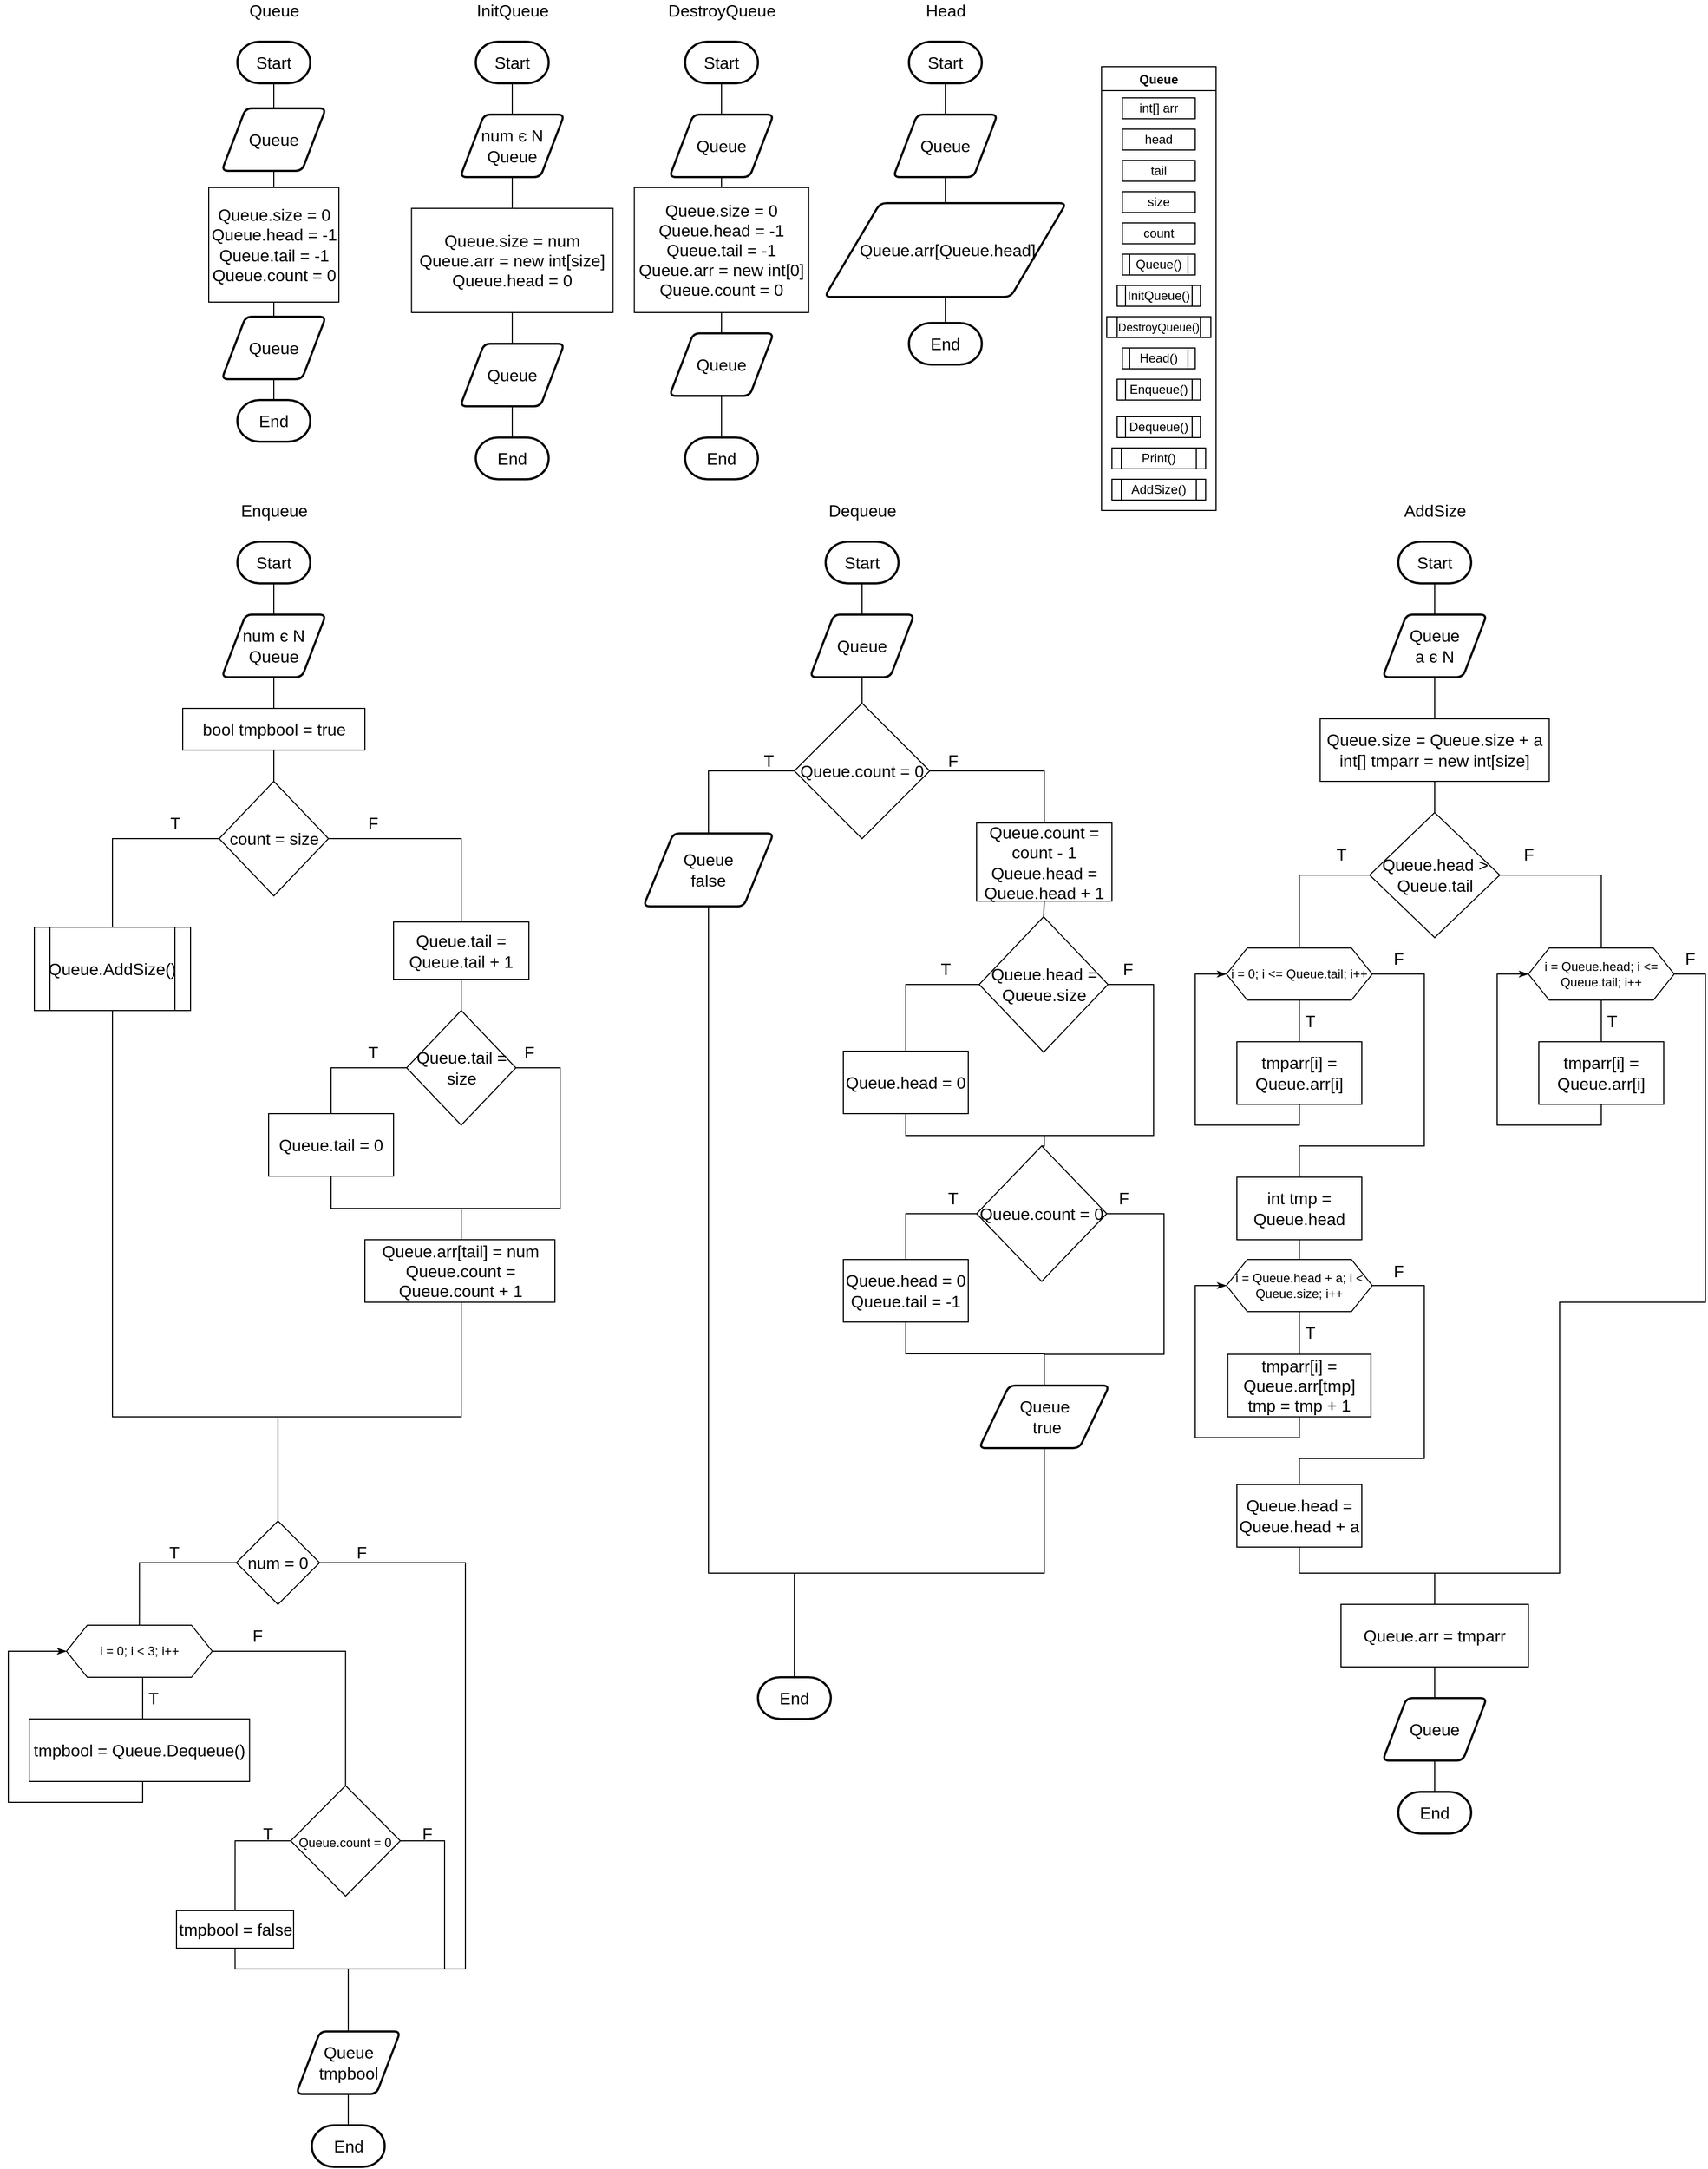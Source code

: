 <mxfile version="18.1.3"><diagram id="sNMHlC6mRpbJQvdrvQ5s" name="Page-1"><mxGraphModel dx="2035" dy="723" grid="1" gridSize="10" guides="1" tooltips="1" connect="1" arrows="1" fold="1" page="1" pageScale="1" pageWidth="827" pageHeight="1169" math="0" shadow="0"><root><mxCell id="0"/><mxCell id="1" parent="0"/><mxCell id="wip1k9dq2PLEtD24qnGf-31" style="edgeStyle=orthogonalEdgeStyle;rounded=0;orthogonalLoop=1;jettySize=auto;html=1;exitX=0.5;exitY=1;exitDx=0;exitDy=0;exitPerimeter=0;entryX=0.5;entryY=0;entryDx=0;entryDy=0;fontSize=16;endArrow=none;endFill=0;startArrow=none;" parent="1" source="wip1k9dq2PLEtD24qnGf-69" target="wip1k9dq2PLEtD24qnGf-30" edge="1"><mxGeometry relative="1" as="geometry"/></mxCell><mxCell id="wip1k9dq2PLEtD24qnGf-1" value="&lt;font style=&quot;font-size: 16px&quot;&gt;Start&lt;/font&gt;" style="strokeWidth=2;html=1;shape=mxgraph.flowchart.terminator;whiteSpace=wrap;" parent="1" vertex="1"><mxGeometry x="150" y="80" width="70" height="40" as="geometry"/></mxCell><mxCell id="wip1k9dq2PLEtD24qnGf-4" value="Queue" style="swimlane;" parent="1" vertex="1"><mxGeometry x="980" y="104" width="110" height="426" as="geometry"><mxRectangle x="980" y="104" width="70" height="23" as="alternateBounds"/></mxGeometry></mxCell><mxCell id="wip1k9dq2PLEtD24qnGf-5" value="int[] arr" style="rounded=0;whiteSpace=wrap;html=1;" parent="wip1k9dq2PLEtD24qnGf-4" vertex="1"><mxGeometry x="20" y="30" width="70" height="20" as="geometry"/></mxCell><mxCell id="wip1k9dq2PLEtD24qnGf-6" value="head" style="rounded=0;whiteSpace=wrap;html=1;" parent="wip1k9dq2PLEtD24qnGf-4" vertex="1"><mxGeometry x="20" y="60" width="70" height="20" as="geometry"/></mxCell><mxCell id="wip1k9dq2PLEtD24qnGf-7" value="size" style="rounded=0;whiteSpace=wrap;html=1;" parent="wip1k9dq2PLEtD24qnGf-4" vertex="1"><mxGeometry x="20" y="120" width="70" height="20" as="geometry"/></mxCell><mxCell id="wip1k9dq2PLEtD24qnGf-8" value="Queue()" style="shape=process;whiteSpace=wrap;html=1;backgroundOutline=1;" parent="wip1k9dq2PLEtD24qnGf-4" vertex="1"><mxGeometry x="20" y="180" width="70" height="20" as="geometry"/></mxCell><mxCell id="wip1k9dq2PLEtD24qnGf-9" value="InitQueue()" style="shape=process;whiteSpace=wrap;html=1;backgroundOutline=1;" parent="wip1k9dq2PLEtD24qnGf-4" vertex="1"><mxGeometry x="15" y="210" width="80" height="20" as="geometry"/></mxCell><mxCell id="wip1k9dq2PLEtD24qnGf-10" value="&lt;font style=&quot;font-size: 11px&quot;&gt;DestroyQueue()&lt;/font&gt;" style="shape=process;whiteSpace=wrap;html=1;backgroundOutline=1;" parent="wip1k9dq2PLEtD24qnGf-4" vertex="1"><mxGeometry x="5" y="240" width="100" height="20" as="geometry"/></mxCell><mxCell id="wip1k9dq2PLEtD24qnGf-11" value="Head()" style="shape=process;whiteSpace=wrap;html=1;backgroundOutline=1;" parent="wip1k9dq2PLEtD24qnGf-4" vertex="1"><mxGeometry x="20" y="270" width="70" height="20" as="geometry"/></mxCell><mxCell id="wip1k9dq2PLEtD24qnGf-13" value="tail" style="rounded=0;whiteSpace=wrap;html=1;" parent="wip1k9dq2PLEtD24qnGf-4" vertex="1"><mxGeometry x="20" y="90" width="70" height="20" as="geometry"/></mxCell><mxCell id="wip1k9dq2PLEtD24qnGf-14" value="count" style="rounded=0;whiteSpace=wrap;html=1;" parent="wip1k9dq2PLEtD24qnGf-4" vertex="1"><mxGeometry x="20" y="150" width="70" height="20" as="geometry"/></mxCell><mxCell id="wip1k9dq2PLEtD24qnGf-15" value="Enqueue()" style="shape=process;whiteSpace=wrap;html=1;backgroundOutline=1;" parent="wip1k9dq2PLEtD24qnGf-4" vertex="1"><mxGeometry x="15" y="300" width="80" height="20" as="geometry"/></mxCell><mxCell id="wip1k9dq2PLEtD24qnGf-19" value="Print()" style="shape=process;whiteSpace=wrap;html=1;backgroundOutline=1;" parent="wip1k9dq2PLEtD24qnGf-4" vertex="1"><mxGeometry x="10" y="366" width="90" height="20" as="geometry"/></mxCell><mxCell id="wip1k9dq2PLEtD24qnGf-20" value="AddSize()" style="shape=process;whiteSpace=wrap;html=1;backgroundOutline=1;" parent="wip1k9dq2PLEtD24qnGf-4" vertex="1"><mxGeometry x="10" y="396" width="90" height="20" as="geometry"/></mxCell><mxCell id="wip1k9dq2PLEtD24qnGf-16" value="Dequeue()" style="shape=process;whiteSpace=wrap;html=1;backgroundOutline=1;" parent="wip1k9dq2PLEtD24qnGf-4" vertex="1"><mxGeometry x="15" y="336" width="80" height="20" as="geometry"/></mxCell><mxCell id="wip1k9dq2PLEtD24qnGf-28" style="edgeStyle=orthogonalEdgeStyle;rounded=0;orthogonalLoop=1;jettySize=auto;html=1;exitX=0.5;exitY=1;exitDx=0;exitDy=0;exitPerimeter=0;entryX=0.5;entryY=0;entryDx=0;entryDy=0;fontSize=16;endArrow=none;endFill=0;" parent="1" source="wip1k9dq2PLEtD24qnGf-21" target="wip1k9dq2PLEtD24qnGf-23" edge="1"><mxGeometry relative="1" as="geometry"/></mxCell><mxCell id="wip1k9dq2PLEtD24qnGf-21" value="&lt;font style=&quot;font-size: 16px&quot;&gt;Start&lt;/font&gt;" style="strokeWidth=2;html=1;shape=mxgraph.flowchart.terminator;whiteSpace=wrap;" parent="1" vertex="1"><mxGeometry x="379" y="80" width="70" height="40" as="geometry"/></mxCell><mxCell id="wip1k9dq2PLEtD24qnGf-22" value="Queue" style="text;html=1;align=center;verticalAlign=middle;resizable=0;points=[];autosize=1;strokeColor=none;fillColor=none;fontSize=16;" parent="1" vertex="1"><mxGeometry x="155" y="40" width="60" height="20" as="geometry"/></mxCell><mxCell id="wip1k9dq2PLEtD24qnGf-29" style="edgeStyle=orthogonalEdgeStyle;rounded=0;orthogonalLoop=1;jettySize=auto;html=1;exitX=0.5;exitY=1;exitDx=0;exitDy=0;entryX=0.5;entryY=0;entryDx=0;entryDy=0;fontSize=16;endArrow=none;endFill=0;" parent="1" source="wip1k9dq2PLEtD24qnGf-23" target="wip1k9dq2PLEtD24qnGf-25" edge="1"><mxGeometry relative="1" as="geometry"/></mxCell><mxCell id="wip1k9dq2PLEtD24qnGf-23" value="num є N&lt;br&gt;Queue" style="shape=parallelogram;html=1;strokeWidth=2;perimeter=parallelogramPerimeter;whiteSpace=wrap;rounded=1;arcSize=12;size=0.23;fontSize=16;" parent="1" vertex="1"><mxGeometry x="364" y="150" width="100" height="60" as="geometry"/></mxCell><mxCell id="wip1k9dq2PLEtD24qnGf-37" style="edgeStyle=orthogonalEdgeStyle;rounded=0;orthogonalLoop=1;jettySize=auto;html=1;exitX=0.5;exitY=1;exitDx=0;exitDy=0;entryX=0.5;entryY=0;entryDx=0;entryDy=0;fontSize=16;endArrow=none;endFill=0;" parent="1" source="wip1k9dq2PLEtD24qnGf-25" target="wip1k9dq2PLEtD24qnGf-36" edge="1"><mxGeometry relative="1" as="geometry"/></mxCell><mxCell id="wip1k9dq2PLEtD24qnGf-25" value="Queue.size = num&lt;br&gt;Queue.arr = new int[size]&lt;br&gt;Queue.head = 0" style="rounded=0;whiteSpace=wrap;html=1;fontSize=16;" parent="1" vertex="1"><mxGeometry x="317.25" y="240" width="193.5" height="100" as="geometry"/></mxCell><mxCell id="wip1k9dq2PLEtD24qnGf-33" style="edgeStyle=orthogonalEdgeStyle;rounded=0;orthogonalLoop=1;jettySize=auto;html=1;exitX=0.5;exitY=1;exitDx=0;exitDy=0;entryX=0.5;entryY=0;entryDx=0;entryDy=0;fontSize=16;endArrow=none;endFill=0;" parent="1" source="wip1k9dq2PLEtD24qnGf-30" target="wip1k9dq2PLEtD24qnGf-32" edge="1"><mxGeometry relative="1" as="geometry"/></mxCell><mxCell id="wip1k9dq2PLEtD24qnGf-30" value="Queue.size = 0&lt;br&gt;Queue.head = -1&lt;br&gt;Queue.tail = -1&lt;br&gt;Queue.count = 0" style="rounded=0;whiteSpace=wrap;html=1;fontSize=16;" parent="1" vertex="1"><mxGeometry x="122.5" y="220" width="125" height="110" as="geometry"/></mxCell><mxCell id="wip1k9dq2PLEtD24qnGf-35" style="edgeStyle=orthogonalEdgeStyle;rounded=0;orthogonalLoop=1;jettySize=auto;html=1;exitX=0.5;exitY=1;exitDx=0;exitDy=0;entryX=0.5;entryY=0;entryDx=0;entryDy=0;entryPerimeter=0;fontSize=16;endArrow=none;endFill=0;" parent="1" source="wip1k9dq2PLEtD24qnGf-32" target="wip1k9dq2PLEtD24qnGf-34" edge="1"><mxGeometry relative="1" as="geometry"/></mxCell><mxCell id="wip1k9dq2PLEtD24qnGf-32" value="Queue" style="shape=parallelogram;html=1;strokeWidth=2;perimeter=parallelogramPerimeter;whiteSpace=wrap;rounded=1;arcSize=12;size=0.23;fontSize=16;" parent="1" vertex="1"><mxGeometry x="135" y="344" width="100" height="60" as="geometry"/></mxCell><mxCell id="wip1k9dq2PLEtD24qnGf-34" value="&lt;span style=&quot;font-size: 16px&quot;&gt;End&lt;/span&gt;" style="strokeWidth=2;html=1;shape=mxgraph.flowchart.terminator;whiteSpace=wrap;" parent="1" vertex="1"><mxGeometry x="150" y="424" width="70" height="40" as="geometry"/></mxCell><mxCell id="wip1k9dq2PLEtD24qnGf-39" style="edgeStyle=orthogonalEdgeStyle;rounded=0;orthogonalLoop=1;jettySize=auto;html=1;exitX=0.5;exitY=1;exitDx=0;exitDy=0;entryX=0.5;entryY=0;entryDx=0;entryDy=0;entryPerimeter=0;fontSize=16;endArrow=none;endFill=0;" parent="1" source="wip1k9dq2PLEtD24qnGf-36" target="wip1k9dq2PLEtD24qnGf-38" edge="1"><mxGeometry relative="1" as="geometry"/></mxCell><mxCell id="wip1k9dq2PLEtD24qnGf-36" value="Queue" style="shape=parallelogram;html=1;strokeWidth=2;perimeter=parallelogramPerimeter;whiteSpace=wrap;rounded=1;arcSize=12;size=0.23;fontSize=16;" parent="1" vertex="1"><mxGeometry x="364" y="370" width="100" height="60" as="geometry"/></mxCell><mxCell id="wip1k9dq2PLEtD24qnGf-38" value="&lt;span style=&quot;font-size: 16px&quot;&gt;End&lt;/span&gt;" style="strokeWidth=2;html=1;shape=mxgraph.flowchart.terminator;whiteSpace=wrap;" parent="1" vertex="1"><mxGeometry x="379" y="460" width="70" height="40" as="geometry"/></mxCell><mxCell id="wip1k9dq2PLEtD24qnGf-40" value="InitQueue" style="text;html=1;align=center;verticalAlign=middle;resizable=0;points=[];autosize=1;strokeColor=none;fillColor=none;fontSize=16;" parent="1" vertex="1"><mxGeometry x="369" y="40" width="90" height="20" as="geometry"/></mxCell><mxCell id="wip1k9dq2PLEtD24qnGf-41" value="DestroyQueue" style="text;html=1;align=center;verticalAlign=middle;resizable=0;points=[];autosize=1;strokeColor=none;fillColor=none;fontSize=16;" parent="1" vertex="1"><mxGeometry x="555" y="40" width="120" height="20" as="geometry"/></mxCell><mxCell id="wip1k9dq2PLEtD24qnGf-46" style="edgeStyle=orthogonalEdgeStyle;rounded=0;orthogonalLoop=1;jettySize=auto;html=1;exitX=0.5;exitY=1;exitDx=0;exitDy=0;exitPerimeter=0;entryX=0.5;entryY=0;entryDx=0;entryDy=0;fontSize=16;endArrow=none;endFill=0;startArrow=none;" parent="1" source="wip1k9dq2PLEtD24qnGf-53" target="wip1k9dq2PLEtD24qnGf-43" edge="1"><mxGeometry relative="1" as="geometry"/></mxCell><mxCell id="wip1k9dq2PLEtD24qnGf-42" value="&lt;font style=&quot;font-size: 16px&quot;&gt;Start&lt;/font&gt;" style="strokeWidth=2;html=1;shape=mxgraph.flowchart.terminator;whiteSpace=wrap;" parent="1" vertex="1"><mxGeometry x="580" y="80" width="70" height="40" as="geometry"/></mxCell><mxCell id="wip1k9dq2PLEtD24qnGf-48" style="edgeStyle=orthogonalEdgeStyle;rounded=0;orthogonalLoop=1;jettySize=auto;html=1;exitX=0.5;exitY=1;exitDx=0;exitDy=0;entryX=0.5;entryY=0;entryDx=0;entryDy=0;fontSize=16;endArrow=none;endFill=0;" parent="1" source="wip1k9dq2PLEtD24qnGf-43" target="wip1k9dq2PLEtD24qnGf-47" edge="1"><mxGeometry relative="1" as="geometry"/></mxCell><mxCell id="wip1k9dq2PLEtD24qnGf-43" value="Queue.size = 0&lt;br&gt;Queue.head = -1&lt;br&gt;Queue.tail = -1&lt;br&gt;Queue.arr = new int[0]&lt;br&gt;Queue.count = 0" style="rounded=0;whiteSpace=wrap;html=1;fontSize=16;" parent="1" vertex="1"><mxGeometry x="531.25" y="220" width="167.5" height="120" as="geometry"/></mxCell><mxCell id="wip1k9dq2PLEtD24qnGf-50" style="edgeStyle=orthogonalEdgeStyle;rounded=0;orthogonalLoop=1;jettySize=auto;html=1;exitX=0.5;exitY=1;exitDx=0;exitDy=0;entryX=0.5;entryY=0;entryDx=0;entryDy=0;entryPerimeter=0;fontSize=16;endArrow=none;endFill=0;" parent="1" source="wip1k9dq2PLEtD24qnGf-47" target="wip1k9dq2PLEtD24qnGf-49" edge="1"><mxGeometry relative="1" as="geometry"/></mxCell><mxCell id="wip1k9dq2PLEtD24qnGf-47" value="Queue" style="shape=parallelogram;html=1;strokeWidth=2;perimeter=parallelogramPerimeter;whiteSpace=wrap;rounded=1;arcSize=12;size=0.23;fontSize=16;" parent="1" vertex="1"><mxGeometry x="565" y="360" width="100" height="60" as="geometry"/></mxCell><mxCell id="wip1k9dq2PLEtD24qnGf-49" value="&lt;span style=&quot;font-size: 16px&quot;&gt;End&lt;/span&gt;" style="strokeWidth=2;html=1;shape=mxgraph.flowchart.terminator;whiteSpace=wrap;" parent="1" vertex="1"><mxGeometry x="580" y="460" width="70" height="40" as="geometry"/></mxCell><mxCell id="wip1k9dq2PLEtD24qnGf-51" value="Head" style="text;html=1;align=center;verticalAlign=middle;resizable=0;points=[];autosize=1;strokeColor=none;fillColor=none;fontSize=16;" parent="1" vertex="1"><mxGeometry x="805" y="40" width="50" height="20" as="geometry"/></mxCell><mxCell id="wip1k9dq2PLEtD24qnGf-56" style="edgeStyle=orthogonalEdgeStyle;rounded=0;orthogonalLoop=1;jettySize=auto;html=1;exitX=0.5;exitY=1;exitDx=0;exitDy=0;exitPerimeter=0;entryX=0.5;entryY=0;entryDx=0;entryDy=0;fontSize=16;endArrow=none;endFill=0;" parent="1" source="wip1k9dq2PLEtD24qnGf-52" target="wip1k9dq2PLEtD24qnGf-55" edge="1"><mxGeometry relative="1" as="geometry"/></mxCell><mxCell id="wip1k9dq2PLEtD24qnGf-52" value="&lt;font style=&quot;font-size: 16px&quot;&gt;Start&lt;/font&gt;" style="strokeWidth=2;html=1;shape=mxgraph.flowchart.terminator;whiteSpace=wrap;" parent="1" vertex="1"><mxGeometry x="795" y="80" width="70" height="40" as="geometry"/></mxCell><mxCell id="wip1k9dq2PLEtD24qnGf-53" value="Queue" style="shape=parallelogram;html=1;strokeWidth=2;perimeter=parallelogramPerimeter;whiteSpace=wrap;rounded=1;arcSize=12;size=0.23;fontSize=16;" parent="1" vertex="1"><mxGeometry x="565" y="150" width="100" height="60" as="geometry"/></mxCell><mxCell id="wip1k9dq2PLEtD24qnGf-54" value="" style="edgeStyle=orthogonalEdgeStyle;rounded=0;orthogonalLoop=1;jettySize=auto;html=1;exitX=0.5;exitY=1;exitDx=0;exitDy=0;exitPerimeter=0;entryX=0.5;entryY=0;entryDx=0;entryDy=0;fontSize=16;endArrow=none;endFill=0;" parent="1" source="wip1k9dq2PLEtD24qnGf-42" target="wip1k9dq2PLEtD24qnGf-53" edge="1"><mxGeometry relative="1" as="geometry"><mxPoint x="615" y="120" as="sourcePoint"/><mxPoint x="615" y="240" as="targetPoint"/></mxGeometry></mxCell><mxCell id="wip1k9dq2PLEtD24qnGf-58" style="edgeStyle=orthogonalEdgeStyle;rounded=0;orthogonalLoop=1;jettySize=auto;html=1;exitX=0.5;exitY=1;exitDx=0;exitDy=0;entryX=0.5;entryY=0;entryDx=0;entryDy=0;fontSize=16;endArrow=none;endFill=0;" parent="1" source="wip1k9dq2PLEtD24qnGf-55" target="wip1k9dq2PLEtD24qnGf-57" edge="1"><mxGeometry relative="1" as="geometry"/></mxCell><mxCell id="wip1k9dq2PLEtD24qnGf-55" value="Queue" style="shape=parallelogram;html=1;strokeWidth=2;perimeter=parallelogramPerimeter;whiteSpace=wrap;rounded=1;arcSize=12;size=0.23;fontSize=16;" parent="1" vertex="1"><mxGeometry x="780" y="150" width="100" height="60" as="geometry"/></mxCell><mxCell id="wip1k9dq2PLEtD24qnGf-60" style="edgeStyle=orthogonalEdgeStyle;rounded=0;orthogonalLoop=1;jettySize=auto;html=1;exitX=0.5;exitY=1;exitDx=0;exitDy=0;entryX=0.5;entryY=0;entryDx=0;entryDy=0;entryPerimeter=0;fontSize=16;endArrow=none;endFill=0;" parent="1" source="wip1k9dq2PLEtD24qnGf-57" target="wip1k9dq2PLEtD24qnGf-59" edge="1"><mxGeometry relative="1" as="geometry"/></mxCell><mxCell id="wip1k9dq2PLEtD24qnGf-57" value="&amp;nbsp;Queue.arr[Queue.head]" style="shape=parallelogram;html=1;strokeWidth=2;perimeter=parallelogramPerimeter;whiteSpace=wrap;rounded=1;arcSize=12;size=0.23;fontSize=16;" parent="1" vertex="1"><mxGeometry x="714" y="235" width="232" height="90" as="geometry"/></mxCell><mxCell id="wip1k9dq2PLEtD24qnGf-59" value="&lt;span style=&quot;font-size: 16px&quot;&gt;End&lt;/span&gt;" style="strokeWidth=2;html=1;shape=mxgraph.flowchart.terminator;whiteSpace=wrap;" parent="1" vertex="1"><mxGeometry x="795" y="350" width="70" height="40" as="geometry"/></mxCell><mxCell id="wip1k9dq2PLEtD24qnGf-64" style="edgeStyle=orthogonalEdgeStyle;rounded=0;orthogonalLoop=1;jettySize=auto;html=1;exitX=0.5;exitY=1;exitDx=0;exitDy=0;exitPerimeter=0;entryX=0.5;entryY=0;entryDx=0;entryDy=0;fontSize=16;endArrow=none;endFill=0;" parent="1" source="wip1k9dq2PLEtD24qnGf-61" target="wip1k9dq2PLEtD24qnGf-63" edge="1"><mxGeometry relative="1" as="geometry"/></mxCell><mxCell id="wip1k9dq2PLEtD24qnGf-61" value="&lt;font style=&quot;font-size: 16px&quot;&gt;Start&lt;/font&gt;" style="strokeWidth=2;html=1;shape=mxgraph.flowchart.terminator;whiteSpace=wrap;" parent="1" vertex="1"><mxGeometry x="150" y="560" width="70" height="40" as="geometry"/></mxCell><mxCell id="wip1k9dq2PLEtD24qnGf-62" value="Enqueue" style="text;html=1;align=center;verticalAlign=middle;resizable=0;points=[];autosize=1;strokeColor=none;fillColor=none;fontSize=16;" parent="1" vertex="1"><mxGeometry x="145" y="520" width="80" height="20" as="geometry"/></mxCell><mxCell id="wip1k9dq2PLEtD24qnGf-66" style="edgeStyle=orthogonalEdgeStyle;rounded=0;orthogonalLoop=1;jettySize=auto;html=1;exitX=0.5;exitY=1;exitDx=0;exitDy=0;entryX=0.5;entryY=0;entryDx=0;entryDy=0;fontSize=16;endArrow=none;endFill=0;" parent="1" source="wip1k9dq2PLEtD24qnGf-63" target="wip1k9dq2PLEtD24qnGf-65" edge="1"><mxGeometry relative="1" as="geometry"/></mxCell><mxCell id="wip1k9dq2PLEtD24qnGf-63" value="num є N&lt;br&gt;Queue" style="shape=parallelogram;html=1;strokeWidth=2;perimeter=parallelogramPerimeter;whiteSpace=wrap;rounded=1;arcSize=12;size=0.23;fontSize=16;" parent="1" vertex="1"><mxGeometry x="135" y="630" width="100" height="60" as="geometry"/></mxCell><mxCell id="wip1k9dq2PLEtD24qnGf-68" style="edgeStyle=orthogonalEdgeStyle;rounded=0;orthogonalLoop=1;jettySize=auto;html=1;exitX=0.5;exitY=1;exitDx=0;exitDy=0;entryX=0.5;entryY=0;entryDx=0;entryDy=0;fontSize=16;endArrow=none;endFill=0;" parent="1" source="wip1k9dq2PLEtD24qnGf-65" target="wip1k9dq2PLEtD24qnGf-67" edge="1"><mxGeometry relative="1" as="geometry"/></mxCell><mxCell id="wip1k9dq2PLEtD24qnGf-65" value="bool tmpbool = true" style="rounded=0;whiteSpace=wrap;html=1;fontSize=16;" parent="1" vertex="1"><mxGeometry x="97.5" y="720" width="175" height="40" as="geometry"/></mxCell><mxCell id="wip1k9dq2PLEtD24qnGf-72" style="edgeStyle=orthogonalEdgeStyle;rounded=0;orthogonalLoop=1;jettySize=auto;html=1;exitX=0;exitY=0.5;exitDx=0;exitDy=0;entryX=0.5;entryY=0;entryDx=0;entryDy=0;fontSize=16;endArrow=none;endFill=0;" parent="1" source="wip1k9dq2PLEtD24qnGf-67" target="wip1k9dq2PLEtD24qnGf-71" edge="1"><mxGeometry relative="1" as="geometry"/></mxCell><mxCell id="wip1k9dq2PLEtD24qnGf-75" style="edgeStyle=orthogonalEdgeStyle;rounded=0;orthogonalLoop=1;jettySize=auto;html=1;exitX=1;exitY=0.5;exitDx=0;exitDy=0;entryX=0.5;entryY=0;entryDx=0;entryDy=0;fontSize=16;endArrow=none;endFill=0;" parent="1" source="wip1k9dq2PLEtD24qnGf-67" target="wip1k9dq2PLEtD24qnGf-74" edge="1"><mxGeometry relative="1" as="geometry"/></mxCell><mxCell id="wip1k9dq2PLEtD24qnGf-67" value="count = size" style="rhombus;whiteSpace=wrap;html=1;fontSize=16;" parent="1" vertex="1"><mxGeometry x="132.5" y="790" width="105" height="110" as="geometry"/></mxCell><mxCell id="wip1k9dq2PLEtD24qnGf-69" value="Queue" style="shape=parallelogram;html=1;strokeWidth=2;perimeter=parallelogramPerimeter;whiteSpace=wrap;rounded=1;arcSize=12;size=0.23;fontSize=16;" parent="1" vertex="1"><mxGeometry x="135" y="144" width="100" height="60" as="geometry"/></mxCell><mxCell id="wip1k9dq2PLEtD24qnGf-70" value="" style="edgeStyle=orthogonalEdgeStyle;rounded=0;orthogonalLoop=1;jettySize=auto;html=1;exitX=0.5;exitY=1;exitDx=0;exitDy=0;exitPerimeter=0;entryX=0.5;entryY=0;entryDx=0;entryDy=0;fontSize=16;endArrow=none;endFill=0;" parent="1" source="wip1k9dq2PLEtD24qnGf-1" target="wip1k9dq2PLEtD24qnGf-69" edge="1"><mxGeometry relative="1" as="geometry"><mxPoint x="185" y="120.0" as="sourcePoint"/><mxPoint x="185" y="220" as="targetPoint"/></mxGeometry></mxCell><mxCell id="hZjeNvecqzap51PYkTmC-2" style="edgeStyle=orthogonalEdgeStyle;rounded=0;orthogonalLoop=1;jettySize=auto;html=1;endArrow=none;endFill=0;" parent="1" source="wip1k9dq2PLEtD24qnGf-71" target="wip1k9dq2PLEtD24qnGf-94" edge="1"><mxGeometry relative="1" as="geometry"><Array as="points"><mxPoint x="30" y="1400"/><mxPoint x="189" y="1400"/></Array></mxGeometry></mxCell><mxCell id="wip1k9dq2PLEtD24qnGf-71" value="Queue.AddSize()" style="shape=process;whiteSpace=wrap;html=1;backgroundOutline=1;fontSize=16;" parent="1" vertex="1"><mxGeometry x="-45" y="930" width="150" height="80" as="geometry"/></mxCell><mxCell id="wip1k9dq2PLEtD24qnGf-73" value="T" style="text;html=1;align=center;verticalAlign=middle;resizable=0;points=[];autosize=1;strokeColor=none;fillColor=none;fontSize=16;" parent="1" vertex="1"><mxGeometry x="75" y="820" width="30" height="20" as="geometry"/></mxCell><mxCell id="wip1k9dq2PLEtD24qnGf-77" style="edgeStyle=orthogonalEdgeStyle;rounded=0;orthogonalLoop=1;jettySize=auto;html=1;exitX=0.5;exitY=1;exitDx=0;exitDy=0;entryX=0.5;entryY=0;entryDx=0;entryDy=0;fontSize=16;endArrow=none;endFill=0;" parent="1" source="wip1k9dq2PLEtD24qnGf-74" target="wip1k9dq2PLEtD24qnGf-76" edge="1"><mxGeometry relative="1" as="geometry"/></mxCell><mxCell id="wip1k9dq2PLEtD24qnGf-74" value="Queue.tail = Queue.tail + 1" style="rounded=0;whiteSpace=wrap;html=1;fontSize=16;" parent="1" vertex="1"><mxGeometry x="300" y="925" width="130" height="55" as="geometry"/></mxCell><mxCell id="wip1k9dq2PLEtD24qnGf-80" style="edgeStyle=orthogonalEdgeStyle;rounded=0;orthogonalLoop=1;jettySize=auto;html=1;exitX=0;exitY=0.5;exitDx=0;exitDy=0;entryX=0.5;entryY=0;entryDx=0;entryDy=0;fontSize=16;endArrow=none;endFill=0;" parent="1" source="wip1k9dq2PLEtD24qnGf-76" target="wip1k9dq2PLEtD24qnGf-79" edge="1"><mxGeometry relative="1" as="geometry"/></mxCell><mxCell id="wip1k9dq2PLEtD24qnGf-84" style="edgeStyle=orthogonalEdgeStyle;rounded=0;orthogonalLoop=1;jettySize=auto;html=1;exitX=1;exitY=0.5;exitDx=0;exitDy=0;entryX=0.5;entryY=0;entryDx=0;entryDy=0;fontSize=16;endArrow=none;endFill=0;" parent="1" source="wip1k9dq2PLEtD24qnGf-76" target="wip1k9dq2PLEtD24qnGf-82" edge="1"><mxGeometry relative="1" as="geometry"><Array as="points"><mxPoint x="460" y="1065"/><mxPoint x="460" y="1200"/><mxPoint x="365" y="1200"/></Array></mxGeometry></mxCell><mxCell id="wip1k9dq2PLEtD24qnGf-76" value="Queue.tail = size" style="rhombus;whiteSpace=wrap;html=1;fontSize=16;" parent="1" vertex="1"><mxGeometry x="312.5" y="1010" width="105" height="110" as="geometry"/></mxCell><mxCell id="wip1k9dq2PLEtD24qnGf-83" style="edgeStyle=orthogonalEdgeStyle;rounded=0;orthogonalLoop=1;jettySize=auto;html=1;exitX=0.5;exitY=1;exitDx=0;exitDy=0;entryX=0.5;entryY=0;entryDx=0;entryDy=0;fontSize=16;endArrow=none;endFill=0;" parent="1" source="wip1k9dq2PLEtD24qnGf-79" target="wip1k9dq2PLEtD24qnGf-82" edge="1"><mxGeometry relative="1" as="geometry"><Array as="points"><mxPoint x="240" y="1200"/><mxPoint x="365" y="1200"/></Array></mxGeometry></mxCell><mxCell id="wip1k9dq2PLEtD24qnGf-79" value="Queue.tail = 0" style="rounded=0;whiteSpace=wrap;html=1;fontSize=16;" parent="1" vertex="1"><mxGeometry x="180" y="1109" width="120" height="60" as="geometry"/></mxCell><mxCell id="wip1k9dq2PLEtD24qnGf-81" value="T" style="text;html=1;align=center;verticalAlign=middle;resizable=0;points=[];autosize=1;strokeColor=none;fillColor=none;fontSize=16;" parent="1" vertex="1"><mxGeometry x="265" y="1040" width="30" height="20" as="geometry"/></mxCell><mxCell id="hZjeNvecqzap51PYkTmC-1" style="edgeStyle=orthogonalEdgeStyle;rounded=0;orthogonalLoop=1;jettySize=auto;html=1;endArrow=none;endFill=0;" parent="1" source="wip1k9dq2PLEtD24qnGf-82" target="wip1k9dq2PLEtD24qnGf-94" edge="1"><mxGeometry relative="1" as="geometry"><Array as="points"><mxPoint x="365" y="1400"/><mxPoint x="189" y="1400"/></Array></mxGeometry></mxCell><mxCell id="wip1k9dq2PLEtD24qnGf-82" value="Queue.arr[tail] = num&lt;br&gt;Queue.count = Queue.count + 1" style="rounded=0;whiteSpace=wrap;html=1;fontSize=16;" parent="1" vertex="1"><mxGeometry x="272.5" y="1230" width="182.5" height="60" as="geometry"/></mxCell><mxCell id="wip1k9dq2PLEtD24qnGf-85" value="F" style="text;html=1;align=center;verticalAlign=middle;resizable=0;points=[];autosize=1;strokeColor=none;fillColor=none;fontSize=16;" parent="1" vertex="1"><mxGeometry x="415" y="1040" width="30" height="20" as="geometry"/></mxCell><mxCell id="wip1k9dq2PLEtD24qnGf-86" value="F" style="text;html=1;align=center;verticalAlign=middle;resizable=0;points=[];autosize=1;strokeColor=none;fillColor=none;fontSize=16;" parent="1" vertex="1"><mxGeometry x="265" y="820" width="30" height="20" as="geometry"/></mxCell><mxCell id="wip1k9dq2PLEtD24qnGf-100" style="edgeStyle=orthogonalEdgeStyle;rounded=0;orthogonalLoop=1;jettySize=auto;html=1;exitX=0;exitY=0.5;exitDx=0;exitDy=0;entryX=0.5;entryY=0;entryDx=0;entryDy=0;fontSize=16;endArrow=none;endFill=0;" parent="1" source="wip1k9dq2PLEtD24qnGf-94" target="wip1k9dq2PLEtD24qnGf-99" edge="1"><mxGeometry relative="1" as="geometry"/></mxCell><mxCell id="wip1k9dq2PLEtD24qnGf-119" style="edgeStyle=orthogonalEdgeStyle;rounded=0;orthogonalLoop=1;jettySize=auto;html=1;exitX=1;exitY=0.5;exitDx=0;exitDy=0;entryX=0.5;entryY=0;entryDx=0;entryDy=0;fontSize=16;endArrow=none;endFill=0;" parent="1" source="wip1k9dq2PLEtD24qnGf-94" edge="1"><mxGeometry relative="1" as="geometry"><mxPoint x="256.5" y="1990" as="targetPoint"/><Array as="points"><mxPoint x="369" y="1540"/><mxPoint x="369" y="1930"/><mxPoint x="257" y="1930"/></Array></mxGeometry></mxCell><mxCell id="wip1k9dq2PLEtD24qnGf-94" value="num = 0" style="rhombus;whiteSpace=wrap;html=1;fontSize=16;" parent="1" vertex="1"><mxGeometry x="149" y="1500" width="80" height="80" as="geometry"/></mxCell><mxCell id="wip1k9dq2PLEtD24qnGf-98" value="T" style="text;html=1;align=center;verticalAlign=middle;resizable=0;points=[];autosize=1;strokeColor=none;fillColor=none;fontSize=16;" parent="1" vertex="1"><mxGeometry x="74" y="1520" width="30" height="20" as="geometry"/></mxCell><mxCell id="wip1k9dq2PLEtD24qnGf-102" style="edgeStyle=orthogonalEdgeStyle;rounded=0;orthogonalLoop=1;jettySize=auto;html=1;exitX=0.5;exitY=1;exitDx=0;exitDy=0;entryX=0.5;entryY=1;entryDx=0;entryDy=0;fontSize=16;endArrow=none;endFill=0;" parent="1" source="wip1k9dq2PLEtD24qnGf-99" target="wip1k9dq2PLEtD24qnGf-99" edge="1"><mxGeometry relative="1" as="geometry"><mxPoint x="55.87" y="1680" as="targetPoint"/></mxGeometry></mxCell><mxCell id="wip1k9dq2PLEtD24qnGf-105" value="" style="edgeStyle=orthogonalEdgeStyle;rounded=0;orthogonalLoop=1;jettySize=auto;html=1;fontSize=16;endArrow=none;endFill=0;" parent="1" source="wip1k9dq2PLEtD24qnGf-99" edge="1"><mxGeometry relative="1" as="geometry"><mxPoint x="55.824" y="1690" as="targetPoint"/><Array as="points"><mxPoint x="59" y="1690"/></Array></mxGeometry></mxCell><mxCell id="wip1k9dq2PLEtD24qnGf-110" style="edgeStyle=orthogonalEdgeStyle;rounded=0;orthogonalLoop=1;jettySize=auto;html=1;exitX=1;exitY=0.5;exitDx=0;exitDy=0;entryX=0.5;entryY=0;entryDx=0;entryDy=0;fontSize=16;endArrow=none;endFill=0;" parent="1" source="wip1k9dq2PLEtD24qnGf-99" target="wip1k9dq2PLEtD24qnGf-109" edge="1"><mxGeometry relative="1" as="geometry"/></mxCell><mxCell id="wip1k9dq2PLEtD24qnGf-99" value="i = 0; i &amp;lt; 3; i++" style="shape=hexagon;perimeter=hexagonPerimeter2;whiteSpace=wrap;html=1;fixedSize=1;" parent="1" vertex="1"><mxGeometry x="-14.13" y="1600" width="140" height="50" as="geometry"/></mxCell><mxCell id="wip1k9dq2PLEtD24qnGf-106" value="T" style="text;html=1;align=center;verticalAlign=middle;resizable=0;points=[];autosize=1;strokeColor=none;fillColor=none;fontSize=16;" parent="1" vertex="1"><mxGeometry x="54" y="1660" width="30" height="20" as="geometry"/></mxCell><mxCell id="wip1k9dq2PLEtD24qnGf-108" style="edgeStyle=orthogonalEdgeStyle;rounded=0;orthogonalLoop=1;jettySize=auto;html=1;exitX=0;exitY=0.5;exitDx=0;exitDy=0;entryX=0;entryY=0.5;entryDx=0;entryDy=0;fontSize=16;endArrow=classicThin;endFill=1;" parent="1" source="wip1k9dq2PLEtD24qnGf-107" target="wip1k9dq2PLEtD24qnGf-99" edge="1"><mxGeometry relative="1" as="geometry"><Array as="points"><mxPoint x="59" y="1720"/><mxPoint x="59" y="1770"/><mxPoint x="-70" y="1770"/><mxPoint x="-70" y="1625"/></Array></mxGeometry></mxCell><mxCell id="wip1k9dq2PLEtD24qnGf-107" value="tmpbool = Queue.Dequeue()" style="rounded=0;whiteSpace=wrap;html=1;fontSize=16;" parent="1" vertex="1"><mxGeometry x="-49.94" y="1690" width="211.62" height="60" as="geometry"/></mxCell><mxCell id="wip1k9dq2PLEtD24qnGf-112" style="edgeStyle=orthogonalEdgeStyle;rounded=0;orthogonalLoop=1;jettySize=auto;html=1;exitX=0;exitY=0.5;exitDx=0;exitDy=0;entryX=0.5;entryY=0;entryDx=0;entryDy=0;fontSize=16;endArrow=none;endFill=0;" parent="1" source="wip1k9dq2PLEtD24qnGf-109" target="wip1k9dq2PLEtD24qnGf-111" edge="1"><mxGeometry relative="1" as="geometry"/></mxCell><mxCell id="wip1k9dq2PLEtD24qnGf-116" style="edgeStyle=orthogonalEdgeStyle;rounded=0;orthogonalLoop=1;jettySize=auto;html=1;exitX=1;exitY=0.5;exitDx=0;exitDy=0;entryX=0.5;entryY=0;entryDx=0;entryDy=0;fontSize=16;endArrow=none;endFill=0;" parent="1" source="wip1k9dq2PLEtD24qnGf-109" edge="1"><mxGeometry relative="1" as="geometry"><mxPoint x="256.5" y="1990" as="targetPoint"/><Array as="points"><mxPoint x="349" y="1807"/><mxPoint x="349" y="1930"/><mxPoint x="257" y="1930"/></Array></mxGeometry></mxCell><mxCell id="wip1k9dq2PLEtD24qnGf-109" value="&lt;font style=&quot;font-size: 12px;&quot;&gt;Queue.count = 0&lt;/font&gt;" style="rhombus;whiteSpace=wrap;html=1;fontSize=16;" parent="1" vertex="1"><mxGeometry x="201.25" y="1754" width="105.25" height="106" as="geometry"/></mxCell><mxCell id="wip1k9dq2PLEtD24qnGf-115" style="edgeStyle=orthogonalEdgeStyle;rounded=0;orthogonalLoop=1;jettySize=auto;html=1;exitX=0.5;exitY=1;exitDx=0;exitDy=0;entryX=0.5;entryY=0;entryDx=0;entryDy=0;fontSize=16;endArrow=none;endFill=0;" parent="1" source="wip1k9dq2PLEtD24qnGf-111" edge="1"><mxGeometry relative="1" as="geometry"><mxPoint x="256.5" y="1990" as="targetPoint"/><Array as="points"><mxPoint x="148" y="1930"/><mxPoint x="257" y="1930"/></Array></mxGeometry></mxCell><mxCell id="wip1k9dq2PLEtD24qnGf-111" value="tmpbool = false" style="rounded=0;whiteSpace=wrap;html=1;fontSize=16;" parent="1" vertex="1"><mxGeometry x="91.5" y="1874" width="112.5" height="36" as="geometry"/></mxCell><mxCell id="wip1k9dq2PLEtD24qnGf-113" value="T" style="text;html=1;align=center;verticalAlign=middle;resizable=0;points=[];autosize=1;strokeColor=none;fillColor=none;fontSize=16;" parent="1" vertex="1"><mxGeometry x="164" y="1790" width="30" height="20" as="geometry"/></mxCell><mxCell id="wip1k9dq2PLEtD24qnGf-122" style="edgeStyle=orthogonalEdgeStyle;rounded=0;orthogonalLoop=1;jettySize=auto;html=1;exitX=0.5;exitY=1;exitDx=0;exitDy=0;entryX=0.5;entryY=0;entryDx=0;entryDy=0;entryPerimeter=0;fontSize=16;endArrow=none;endFill=0;" parent="1" target="wip1k9dq2PLEtD24qnGf-121" edge="1"><mxGeometry relative="1" as="geometry"><mxPoint x="256.5" y="2050" as="sourcePoint"/></mxGeometry></mxCell><mxCell id="wip1k9dq2PLEtD24qnGf-117" value="F" style="text;html=1;align=center;verticalAlign=middle;resizable=0;points=[];autosize=1;strokeColor=none;fillColor=none;fontSize=16;" parent="1" vertex="1"><mxGeometry x="317.25" y="1790" width="30" height="20" as="geometry"/></mxCell><mxCell id="wip1k9dq2PLEtD24qnGf-118" value="F" style="text;html=1;align=center;verticalAlign=middle;resizable=0;points=[];autosize=1;strokeColor=none;fillColor=none;fontSize=16;" parent="1" vertex="1"><mxGeometry x="154" y="1600" width="30" height="20" as="geometry"/></mxCell><mxCell id="wip1k9dq2PLEtD24qnGf-120" value="F" style="text;html=1;align=center;verticalAlign=middle;resizable=0;points=[];autosize=1;strokeColor=none;fillColor=none;fontSize=16;" parent="1" vertex="1"><mxGeometry x="254" y="1520" width="30" height="20" as="geometry"/></mxCell><mxCell id="wip1k9dq2PLEtD24qnGf-121" value="&lt;span style=&quot;font-size: 16px&quot;&gt;End&lt;/span&gt;" style="strokeWidth=2;html=1;shape=mxgraph.flowchart.terminator;whiteSpace=wrap;" parent="1" vertex="1"><mxGeometry x="221.5" y="2080" width="70" height="40" as="geometry"/></mxCell><mxCell id="wip1k9dq2PLEtD24qnGf-124" value="Queue&lt;br&gt;tmpbool" style="shape=parallelogram;html=1;strokeWidth=2;perimeter=parallelogramPerimeter;whiteSpace=wrap;rounded=1;arcSize=12;size=0.23;fontSize=16;" parent="1" vertex="1"><mxGeometry x="206.5" y="1990" width="100" height="60" as="geometry"/></mxCell><mxCell id="wip1k9dq2PLEtD24qnGf-125" value="Dequeue" style="text;html=1;align=center;verticalAlign=middle;resizable=0;points=[];autosize=1;strokeColor=none;fillColor=none;fontSize=16;" parent="1" vertex="1"><mxGeometry x="710" y="520" width="80" height="20" as="geometry"/></mxCell><mxCell id="wip1k9dq2PLEtD24qnGf-128" style="edgeStyle=orthogonalEdgeStyle;rounded=0;orthogonalLoop=1;jettySize=auto;html=1;exitX=0.5;exitY=1;exitDx=0;exitDy=0;exitPerimeter=0;entryX=0.5;entryY=0;entryDx=0;entryDy=0;fontSize=16;endArrow=none;endFill=0;" parent="1" source="wip1k9dq2PLEtD24qnGf-126" target="wip1k9dq2PLEtD24qnGf-127" edge="1"><mxGeometry relative="1" as="geometry"/></mxCell><mxCell id="wip1k9dq2PLEtD24qnGf-126" value="&lt;font style=&quot;font-size: 16px&quot;&gt;Start&lt;/font&gt;" style="strokeWidth=2;html=1;shape=mxgraph.flowchart.terminator;whiteSpace=wrap;" parent="1" vertex="1"><mxGeometry x="715" y="560" width="70" height="40" as="geometry"/></mxCell><mxCell id="wip1k9dq2PLEtD24qnGf-130" style="edgeStyle=orthogonalEdgeStyle;rounded=0;orthogonalLoop=1;jettySize=auto;html=1;exitX=0.5;exitY=1;exitDx=0;exitDy=0;entryX=0.5;entryY=0;entryDx=0;entryDy=0;fontSize=16;endArrow=none;endFill=0;" parent="1" source="wip1k9dq2PLEtD24qnGf-127" target="wip1k9dq2PLEtD24qnGf-129" edge="1"><mxGeometry relative="1" as="geometry"/></mxCell><mxCell id="wip1k9dq2PLEtD24qnGf-127" value="Queue" style="shape=parallelogram;html=1;strokeWidth=2;perimeter=parallelogramPerimeter;whiteSpace=wrap;rounded=1;arcSize=12;size=0.23;fontSize=16;" parent="1" vertex="1"><mxGeometry x="700" y="630" width="100" height="60" as="geometry"/></mxCell><mxCell id="wip1k9dq2PLEtD24qnGf-132" style="edgeStyle=orthogonalEdgeStyle;rounded=0;orthogonalLoop=1;jettySize=auto;html=1;exitX=0;exitY=0.5;exitDx=0;exitDy=0;entryX=0.5;entryY=0;entryDx=0;entryDy=0;fontSize=16;endArrow=none;endFill=0;" parent="1" source="wip1k9dq2PLEtD24qnGf-129" target="wip1k9dq2PLEtD24qnGf-131" edge="1"><mxGeometry relative="1" as="geometry"/></mxCell><mxCell id="wip1k9dq2PLEtD24qnGf-135" style="edgeStyle=orthogonalEdgeStyle;rounded=0;orthogonalLoop=1;jettySize=auto;html=1;exitX=1;exitY=0.5;exitDx=0;exitDy=0;entryX=0.5;entryY=0;entryDx=0;entryDy=0;fontSize=16;endArrow=none;endFill=0;" parent="1" source="wip1k9dq2PLEtD24qnGf-129" target="wip1k9dq2PLEtD24qnGf-134" edge="1"><mxGeometry relative="1" as="geometry"/></mxCell><mxCell id="wip1k9dq2PLEtD24qnGf-129" value="Queue.count = 0" style="rhombus;whiteSpace=wrap;html=1;fontSize=16;" parent="1" vertex="1"><mxGeometry x="685" y="715" width="130" height="130" as="geometry"/></mxCell><mxCell id="hZjeNvecqzap51PYkTmC-3" style="edgeStyle=orthogonalEdgeStyle;rounded=0;orthogonalLoop=1;jettySize=auto;html=1;entryX=0.5;entryY=0;entryDx=0;entryDy=0;entryPerimeter=0;endArrow=none;endFill=0;" parent="1" source="wip1k9dq2PLEtD24qnGf-131" target="wip1k9dq2PLEtD24qnGf-159" edge="1"><mxGeometry relative="1" as="geometry"><Array as="points"><mxPoint x="603" y="1550"/><mxPoint x="685" y="1550"/></Array></mxGeometry></mxCell><mxCell id="wip1k9dq2PLEtD24qnGf-131" value="Queue&lt;br&gt;false" style="shape=parallelogram;html=1;strokeWidth=2;perimeter=parallelogramPerimeter;whiteSpace=wrap;rounded=1;arcSize=12;size=0.23;fontSize=16;" parent="1" vertex="1"><mxGeometry x="540" y="840" width="125" height="70" as="geometry"/></mxCell><mxCell id="wip1k9dq2PLEtD24qnGf-133" value="T" style="text;html=1;align=center;verticalAlign=middle;resizable=0;points=[];autosize=1;strokeColor=none;fillColor=none;fontSize=16;" parent="1" vertex="1"><mxGeometry x="645" y="760" width="30" height="20" as="geometry"/></mxCell><mxCell id="wip1k9dq2PLEtD24qnGf-138" style="edgeStyle=orthogonalEdgeStyle;rounded=0;orthogonalLoop=1;jettySize=auto;html=1;exitX=0.5;exitY=1;exitDx=0;exitDy=0;entryX=0.5;entryY=0;entryDx=0;entryDy=0;fontSize=16;endArrow=none;endFill=0;" parent="1" source="wip1k9dq2PLEtD24qnGf-134" target="wip1k9dq2PLEtD24qnGf-137" edge="1"><mxGeometry relative="1" as="geometry"/></mxCell><mxCell id="wip1k9dq2PLEtD24qnGf-134" value="Queue.count = count - 1&lt;br&gt;Queue.head = Queue.head + 1" style="rounded=0;whiteSpace=wrap;html=1;fontSize=16;" parent="1" vertex="1"><mxGeometry x="860" y="830" width="130" height="75" as="geometry"/></mxCell><mxCell id="wip1k9dq2PLEtD24qnGf-136" value="F" style="text;html=1;align=center;verticalAlign=middle;resizable=0;points=[];autosize=1;strokeColor=none;fillColor=none;fontSize=16;" parent="1" vertex="1"><mxGeometry x="822" y="760" width="30" height="20" as="geometry"/></mxCell><mxCell id="wip1k9dq2PLEtD24qnGf-140" style="edgeStyle=orthogonalEdgeStyle;rounded=0;orthogonalLoop=1;jettySize=auto;html=1;exitX=0;exitY=0.5;exitDx=0;exitDy=0;entryX=0.5;entryY=0;entryDx=0;entryDy=0;fontSize=16;endArrow=none;endFill=0;" parent="1" source="wip1k9dq2PLEtD24qnGf-137" target="wip1k9dq2PLEtD24qnGf-139" edge="1"><mxGeometry relative="1" as="geometry"/></mxCell><mxCell id="wip1k9dq2PLEtD24qnGf-143" style="edgeStyle=orthogonalEdgeStyle;rounded=0;orthogonalLoop=1;jettySize=auto;html=1;exitX=1;exitY=0.5;exitDx=0;exitDy=0;entryX=0.5;entryY=0;entryDx=0;entryDy=0;fontSize=16;endArrow=none;endFill=0;" parent="1" source="wip1k9dq2PLEtD24qnGf-137" target="wip1k9dq2PLEtD24qnGf-142" edge="1"><mxGeometry relative="1" as="geometry"><Array as="points"><mxPoint x="1030" y="985"/><mxPoint x="1030" y="1130"/><mxPoint x="925" y="1130"/></Array></mxGeometry></mxCell><mxCell id="wip1k9dq2PLEtD24qnGf-137" value="Queue.head = Queue.size" style="rhombus;whiteSpace=wrap;html=1;fontSize=16;" parent="1" vertex="1"><mxGeometry x="862.5" y="920" width="123.75" height="130" as="geometry"/></mxCell><mxCell id="wip1k9dq2PLEtD24qnGf-144" style="edgeStyle=orthogonalEdgeStyle;rounded=0;orthogonalLoop=1;jettySize=auto;html=1;exitX=0.5;exitY=1;exitDx=0;exitDy=0;entryX=0.5;entryY=0;entryDx=0;entryDy=0;fontSize=16;endArrow=none;endFill=0;" parent="1" source="wip1k9dq2PLEtD24qnGf-139" target="wip1k9dq2PLEtD24qnGf-142" edge="1"><mxGeometry relative="1" as="geometry"><Array as="points"><mxPoint x="792" y="1130"/><mxPoint x="925" y="1130"/></Array></mxGeometry></mxCell><mxCell id="wip1k9dq2PLEtD24qnGf-139" value="Queue.head = 0" style="rounded=0;whiteSpace=wrap;html=1;fontSize=16;" parent="1" vertex="1"><mxGeometry x="732" y="1049" width="120" height="60" as="geometry"/></mxCell><mxCell id="wip1k9dq2PLEtD24qnGf-141" value="T" style="text;html=1;align=center;verticalAlign=middle;resizable=0;points=[];autosize=1;strokeColor=none;fillColor=none;fontSize=16;" parent="1" vertex="1"><mxGeometry x="815" y="960" width="30" height="20" as="geometry"/></mxCell><mxCell id="wip1k9dq2PLEtD24qnGf-147" style="edgeStyle=orthogonalEdgeStyle;rounded=0;orthogonalLoop=1;jettySize=auto;html=1;exitX=0;exitY=0.5;exitDx=0;exitDy=0;entryX=0.5;entryY=0;entryDx=0;entryDy=0;fontSize=16;endArrow=none;endFill=0;" parent="1" source="wip1k9dq2PLEtD24qnGf-142" target="wip1k9dq2PLEtD24qnGf-146" edge="1"><mxGeometry relative="1" as="geometry"/></mxCell><mxCell id="wip1k9dq2PLEtD24qnGf-153" style="edgeStyle=orthogonalEdgeStyle;rounded=0;orthogonalLoop=1;jettySize=auto;html=1;exitX=1;exitY=0.5;exitDx=0;exitDy=0;entryX=0.5;entryY=0;entryDx=0;entryDy=0;fontSize=16;endArrow=none;endFill=0;" parent="1" source="wip1k9dq2PLEtD24qnGf-142" target="wip1k9dq2PLEtD24qnGf-152" edge="1"><mxGeometry relative="1" as="geometry"><Array as="points"><mxPoint x="1040" y="1205"/><mxPoint x="1040" y="1340"/><mxPoint x="925" y="1340"/></Array></mxGeometry></mxCell><mxCell id="wip1k9dq2PLEtD24qnGf-142" value="Queue.count = 0" style="rhombus;whiteSpace=wrap;html=1;fontSize=16;" parent="1" vertex="1"><mxGeometry x="860" y="1140" width="125" height="130" as="geometry"/></mxCell><mxCell id="wip1k9dq2PLEtD24qnGf-145" value="F" style="text;html=1;align=center;verticalAlign=middle;resizable=0;points=[];autosize=1;strokeColor=none;fillColor=none;fontSize=16;" parent="1" vertex="1"><mxGeometry x="990" y="960" width="30" height="20" as="geometry"/></mxCell><mxCell id="wip1k9dq2PLEtD24qnGf-154" style="edgeStyle=orthogonalEdgeStyle;rounded=0;orthogonalLoop=1;jettySize=auto;html=1;exitX=0.5;exitY=1;exitDx=0;exitDy=0;entryX=0.5;entryY=0;entryDx=0;entryDy=0;fontSize=16;endArrow=none;endFill=0;" parent="1" source="wip1k9dq2PLEtD24qnGf-146" target="wip1k9dq2PLEtD24qnGf-152" edge="1"><mxGeometry relative="1" as="geometry"/></mxCell><mxCell id="wip1k9dq2PLEtD24qnGf-146" value="Queue.head = 0&lt;br&gt;Queue.tail = -1" style="rounded=0;whiteSpace=wrap;html=1;fontSize=16;" parent="1" vertex="1"><mxGeometry x="732" y="1249" width="120" height="60" as="geometry"/></mxCell><mxCell id="wip1k9dq2PLEtD24qnGf-148" value="T" style="text;html=1;align=center;verticalAlign=middle;resizable=0;points=[];autosize=1;strokeColor=none;fillColor=none;fontSize=16;" parent="1" vertex="1"><mxGeometry x="822" y="1180" width="30" height="20" as="geometry"/></mxCell><mxCell id="hZjeNvecqzap51PYkTmC-4" style="edgeStyle=orthogonalEdgeStyle;rounded=0;orthogonalLoop=1;jettySize=auto;html=1;entryX=0.5;entryY=0;entryDx=0;entryDy=0;entryPerimeter=0;endArrow=none;endFill=0;" parent="1" source="wip1k9dq2PLEtD24qnGf-152" target="wip1k9dq2PLEtD24qnGf-159" edge="1"><mxGeometry relative="1" as="geometry"><Array as="points"><mxPoint x="925" y="1550"/><mxPoint x="685" y="1550"/></Array></mxGeometry></mxCell><mxCell id="wip1k9dq2PLEtD24qnGf-152" value="Queue&lt;br&gt;&amp;nbsp;true" style="shape=parallelogram;html=1;strokeWidth=2;perimeter=parallelogramPerimeter;whiteSpace=wrap;rounded=1;arcSize=12;size=0.23;fontSize=16;" parent="1" vertex="1"><mxGeometry x="862.5" y="1370" width="125" height="60" as="geometry"/></mxCell><mxCell id="wip1k9dq2PLEtD24qnGf-155" value="F" style="text;html=1;align=center;verticalAlign=middle;resizable=0;points=[];autosize=1;strokeColor=none;fillColor=none;fontSize=16;" parent="1" vertex="1"><mxGeometry x="986.25" y="1180" width="30" height="20" as="geometry"/></mxCell><mxCell id="wip1k9dq2PLEtD24qnGf-159" value="&lt;span style=&quot;font-size: 16px&quot;&gt;End&lt;/span&gt;" style="strokeWidth=2;html=1;shape=mxgraph.flowchart.terminator;whiteSpace=wrap;" parent="1" vertex="1"><mxGeometry x="650" y="1650" width="70" height="40" as="geometry"/></mxCell><mxCell id="wip1k9dq2PLEtD24qnGf-161" value="AddSize" style="text;html=1;align=center;verticalAlign=middle;resizable=0;points=[];autosize=1;strokeColor=none;fillColor=none;fontSize=16;" parent="1" vertex="1"><mxGeometry x="1260" y="520" width="80" height="20" as="geometry"/></mxCell><mxCell id="wip1k9dq2PLEtD24qnGf-164" style="edgeStyle=orthogonalEdgeStyle;rounded=0;orthogonalLoop=1;jettySize=auto;html=1;exitX=0.5;exitY=1;exitDx=0;exitDy=0;exitPerimeter=0;entryX=0.5;entryY=0;entryDx=0;entryDy=0;fontSize=16;endArrow=none;endFill=0;" parent="1" source="wip1k9dq2PLEtD24qnGf-162" target="wip1k9dq2PLEtD24qnGf-163" edge="1"><mxGeometry relative="1" as="geometry"/></mxCell><mxCell id="wip1k9dq2PLEtD24qnGf-162" value="&lt;font style=&quot;font-size: 16px&quot;&gt;Start&lt;/font&gt;" style="strokeWidth=2;html=1;shape=mxgraph.flowchart.terminator;whiteSpace=wrap;" parent="1" vertex="1"><mxGeometry x="1265" y="560" width="70" height="40" as="geometry"/></mxCell><mxCell id="wip1k9dq2PLEtD24qnGf-166" style="edgeStyle=orthogonalEdgeStyle;rounded=0;orthogonalLoop=1;jettySize=auto;html=1;exitX=0.5;exitY=1;exitDx=0;exitDy=0;entryX=0.5;entryY=0;entryDx=0;entryDy=0;fontSize=16;endArrow=none;endFill=0;" parent="1" source="wip1k9dq2PLEtD24qnGf-163" target="wip1k9dq2PLEtD24qnGf-165" edge="1"><mxGeometry relative="1" as="geometry"/></mxCell><mxCell id="wip1k9dq2PLEtD24qnGf-163" value="Queue&lt;br&gt;a є N" style="shape=parallelogram;html=1;strokeWidth=2;perimeter=parallelogramPerimeter;whiteSpace=wrap;rounded=1;arcSize=12;size=0.23;fontSize=16;" parent="1" vertex="1"><mxGeometry x="1250" y="630" width="100" height="60" as="geometry"/></mxCell><mxCell id="wip1k9dq2PLEtD24qnGf-168" style="edgeStyle=orthogonalEdgeStyle;rounded=0;orthogonalLoop=1;jettySize=auto;html=1;exitX=0.5;exitY=1;exitDx=0;exitDy=0;entryX=0.5;entryY=0;entryDx=0;entryDy=0;fontSize=16;endArrow=none;endFill=0;" parent="1" source="wip1k9dq2PLEtD24qnGf-165" target="wip1k9dq2PLEtD24qnGf-167" edge="1"><mxGeometry relative="1" as="geometry"/></mxCell><mxCell id="wip1k9dq2PLEtD24qnGf-165" value="Queue.size = Queue.size + a&lt;br&gt;int[] tmparr = new int[size]" style="rounded=0;whiteSpace=wrap;html=1;fontSize=16;" parent="1" vertex="1"><mxGeometry x="1190" y="730" width="220" height="60" as="geometry"/></mxCell><mxCell id="wip1k9dq2PLEtD24qnGf-170" style="edgeStyle=orthogonalEdgeStyle;rounded=0;orthogonalLoop=1;jettySize=auto;html=1;exitX=0;exitY=0.5;exitDx=0;exitDy=0;entryX=0.5;entryY=0;entryDx=0;entryDy=0;fontSize=16;endArrow=none;endFill=0;" parent="1" source="wip1k9dq2PLEtD24qnGf-167" target="wip1k9dq2PLEtD24qnGf-169" edge="1"><mxGeometry relative="1" as="geometry"/></mxCell><mxCell id="wip1k9dq2PLEtD24qnGf-189" style="edgeStyle=orthogonalEdgeStyle;rounded=0;orthogonalLoop=1;jettySize=auto;html=1;exitX=1;exitY=0.5;exitDx=0;exitDy=0;entryX=0.5;entryY=0;entryDx=0;entryDy=0;fontSize=16;endArrow=none;endFill=0;" parent="1" source="wip1k9dq2PLEtD24qnGf-167" target="wip1k9dq2PLEtD24qnGf-188" edge="1"><mxGeometry relative="1" as="geometry"/></mxCell><mxCell id="wip1k9dq2PLEtD24qnGf-167" value="Queue.head &amp;gt; Queue.tail" style="rhombus;whiteSpace=wrap;html=1;fontSize=16;" parent="1" vertex="1"><mxGeometry x="1237.5" y="820" width="125" height="120" as="geometry"/></mxCell><mxCell id="wip1k9dq2PLEtD24qnGf-172" style="edgeStyle=orthogonalEdgeStyle;rounded=0;orthogonalLoop=1;jettySize=auto;html=1;exitX=0.5;exitY=1;exitDx=0;exitDy=0;entryX=0.5;entryY=0;entryDx=0;entryDy=0;fontSize=16;endArrow=none;endFill=0;" parent="1" source="wip1k9dq2PLEtD24qnGf-169" target="wip1k9dq2PLEtD24qnGf-171" edge="1"><mxGeometry relative="1" as="geometry"/></mxCell><mxCell id="wip1k9dq2PLEtD24qnGf-176" style="edgeStyle=orthogonalEdgeStyle;rounded=0;orthogonalLoop=1;jettySize=auto;html=1;exitX=1;exitY=0.5;exitDx=0;exitDy=0;entryX=0.5;entryY=0;entryDx=0;entryDy=0;fontSize=16;endArrow=none;endFill=0;" parent="1" source="wip1k9dq2PLEtD24qnGf-169" target="wip1k9dq2PLEtD24qnGf-175" edge="1"><mxGeometry relative="1" as="geometry"><Array as="points"><mxPoint x="1290" y="975"/><mxPoint x="1290" y="1140"/><mxPoint x="1170" y="1140"/></Array></mxGeometry></mxCell><mxCell id="wip1k9dq2PLEtD24qnGf-169" value="i = 0; i &amp;lt;= Queue.tail; i++" style="shape=hexagon;perimeter=hexagonPerimeter2;whiteSpace=wrap;html=1;fixedSize=1;" parent="1" vertex="1"><mxGeometry x="1100" y="950" width="140" height="50" as="geometry"/></mxCell><mxCell id="wip1k9dq2PLEtD24qnGf-174" style="edgeStyle=orthogonalEdgeStyle;rounded=0;orthogonalLoop=1;jettySize=auto;html=1;exitX=0.5;exitY=1;exitDx=0;exitDy=0;entryX=0;entryY=0.5;entryDx=0;entryDy=0;fontSize=16;endArrow=classicThin;endFill=1;" parent="1" source="wip1k9dq2PLEtD24qnGf-171" target="wip1k9dq2PLEtD24qnGf-169" edge="1"><mxGeometry relative="1" as="geometry"><Array as="points"><mxPoint x="1170" y="1120"/><mxPoint x="1070" y="1120"/><mxPoint x="1070" y="975"/></Array></mxGeometry></mxCell><mxCell id="wip1k9dq2PLEtD24qnGf-171" value="tmparr[i] = Queue.arr[i]" style="rounded=0;whiteSpace=wrap;html=1;fontSize=16;" parent="1" vertex="1"><mxGeometry x="1110" y="1040" width="120" height="60" as="geometry"/></mxCell><mxCell id="wip1k9dq2PLEtD24qnGf-173" value="T" style="text;html=1;align=center;verticalAlign=middle;resizable=0;points=[];autosize=1;strokeColor=none;fillColor=none;fontSize=16;" parent="1" vertex="1"><mxGeometry x="1165" y="1010" width="30" height="20" as="geometry"/></mxCell><mxCell id="wip1k9dq2PLEtD24qnGf-179" style="edgeStyle=orthogonalEdgeStyle;rounded=0;orthogonalLoop=1;jettySize=auto;html=1;exitX=0.5;exitY=1;exitDx=0;exitDy=0;entryX=0.5;entryY=0;entryDx=0;entryDy=0;fontSize=16;endArrow=none;endFill=0;" parent="1" source="wip1k9dq2PLEtD24qnGf-175" target="wip1k9dq2PLEtD24qnGf-178" edge="1"><mxGeometry relative="1" as="geometry"/></mxCell><mxCell id="wip1k9dq2PLEtD24qnGf-175" value="int tmp = Queue.head" style="rounded=0;whiteSpace=wrap;html=1;fontSize=16;" parent="1" vertex="1"><mxGeometry x="1110" y="1170" width="120" height="60" as="geometry"/></mxCell><mxCell id="wip1k9dq2PLEtD24qnGf-177" value="F" style="text;html=1;align=center;verticalAlign=middle;resizable=0;points=[];autosize=1;strokeColor=none;fillColor=none;fontSize=16;" parent="1" vertex="1"><mxGeometry x="1250" y="950" width="30" height="20" as="geometry"/></mxCell><mxCell id="wip1k9dq2PLEtD24qnGf-181" style="edgeStyle=orthogonalEdgeStyle;rounded=0;orthogonalLoop=1;jettySize=auto;html=1;exitX=0.5;exitY=1;exitDx=0;exitDy=0;entryX=0.5;entryY=0;entryDx=0;entryDy=0;fontSize=16;endArrow=none;endFill=0;" parent="1" source="wip1k9dq2PLEtD24qnGf-178" target="wip1k9dq2PLEtD24qnGf-180" edge="1"><mxGeometry relative="1" as="geometry"/></mxCell><mxCell id="wip1k9dq2PLEtD24qnGf-185" style="edgeStyle=orthogonalEdgeStyle;rounded=0;orthogonalLoop=1;jettySize=auto;html=1;exitX=1;exitY=0.5;exitDx=0;exitDy=0;entryX=0.5;entryY=0;entryDx=0;entryDy=0;fontSize=16;endArrow=none;endFill=0;" parent="1" source="wip1k9dq2PLEtD24qnGf-178" target="wip1k9dq2PLEtD24qnGf-184" edge="1"><mxGeometry relative="1" as="geometry"><Array as="points"><mxPoint x="1290" y="1274"/><mxPoint x="1290" y="1440"/><mxPoint x="1170" y="1440"/></Array></mxGeometry></mxCell><mxCell id="wip1k9dq2PLEtD24qnGf-178" value="i = Queue.head + a; i &amp;lt; Queue.size; i++" style="shape=hexagon;perimeter=hexagonPerimeter2;whiteSpace=wrap;html=1;fixedSize=1;" parent="1" vertex="1"><mxGeometry x="1100" y="1249" width="140" height="50" as="geometry"/></mxCell><mxCell id="wip1k9dq2PLEtD24qnGf-183" style="edgeStyle=orthogonalEdgeStyle;rounded=0;orthogonalLoop=1;jettySize=auto;html=1;exitX=0.5;exitY=1;exitDx=0;exitDy=0;entryX=0;entryY=0.5;entryDx=0;entryDy=0;fontSize=16;endArrow=classicThin;endFill=1;" parent="1" source="wip1k9dq2PLEtD24qnGf-180" target="wip1k9dq2PLEtD24qnGf-178" edge="1"><mxGeometry relative="1" as="geometry"><Array as="points"><mxPoint x="1170" y="1420"/><mxPoint x="1070" y="1420"/><mxPoint x="1070" y="1274"/></Array></mxGeometry></mxCell><mxCell id="wip1k9dq2PLEtD24qnGf-180" value="tmparr[i] = Queue.arr[tmp]&lt;br&gt;tmp = tmp + 1" style="rounded=0;whiteSpace=wrap;html=1;fontSize=16;" parent="1" vertex="1"><mxGeometry x="1101.25" y="1340" width="137.5" height="60" as="geometry"/></mxCell><mxCell id="wip1k9dq2PLEtD24qnGf-182" value="T" style="text;html=1;align=center;verticalAlign=middle;resizable=0;points=[];autosize=1;strokeColor=none;fillColor=none;fontSize=16;" parent="1" vertex="1"><mxGeometry x="1165" y="1309" width="30" height="20" as="geometry"/></mxCell><mxCell id="wip1k9dq2PLEtD24qnGf-196" style="edgeStyle=orthogonalEdgeStyle;rounded=0;orthogonalLoop=1;jettySize=auto;html=1;exitX=0.5;exitY=1;exitDx=0;exitDy=0;entryX=0.5;entryY=0;entryDx=0;entryDy=0;fontSize=16;endArrow=none;endFill=0;" parent="1" source="wip1k9dq2PLEtD24qnGf-184" target="wip1k9dq2PLEtD24qnGf-195" edge="1"><mxGeometry relative="1" as="geometry"><Array as="points"><mxPoint x="1170" y="1550"/><mxPoint x="1300" y="1550"/></Array></mxGeometry></mxCell><mxCell id="wip1k9dq2PLEtD24qnGf-184" value="Queue.head = Queue.head + a" style="rounded=0;whiteSpace=wrap;html=1;fontSize=16;" parent="1" vertex="1"><mxGeometry x="1110" y="1465" width="120" height="60" as="geometry"/></mxCell><mxCell id="wip1k9dq2PLEtD24qnGf-186" value="F" style="text;html=1;align=center;verticalAlign=middle;resizable=0;points=[];autosize=1;strokeColor=none;fillColor=none;fontSize=16;" parent="1" vertex="1"><mxGeometry x="1250" y="1250" width="30" height="20" as="geometry"/></mxCell><mxCell id="wip1k9dq2PLEtD24qnGf-187" value="T" style="text;html=1;align=center;verticalAlign=middle;resizable=0;points=[];autosize=1;strokeColor=none;fillColor=none;fontSize=16;" parent="1" vertex="1"><mxGeometry x="1195" y="850" width="30" height="20" as="geometry"/></mxCell><mxCell id="wip1k9dq2PLEtD24qnGf-192" style="edgeStyle=orthogonalEdgeStyle;rounded=0;orthogonalLoop=1;jettySize=auto;html=1;exitX=0.5;exitY=1;exitDx=0;exitDy=0;entryX=0.5;entryY=0;entryDx=0;entryDy=0;fontSize=16;endArrow=none;endFill=0;" parent="1" source="wip1k9dq2PLEtD24qnGf-188" target="wip1k9dq2PLEtD24qnGf-191" edge="1"><mxGeometry relative="1" as="geometry"/></mxCell><mxCell id="wip1k9dq2PLEtD24qnGf-197" style="edgeStyle=orthogonalEdgeStyle;rounded=0;orthogonalLoop=1;jettySize=auto;html=1;exitX=1;exitY=0.5;exitDx=0;exitDy=0;fontSize=16;endArrow=none;endFill=0;" parent="1" source="wip1k9dq2PLEtD24qnGf-188" edge="1"><mxGeometry relative="1" as="geometry"><mxPoint x="1300" y="1580" as="targetPoint"/><Array as="points"><mxPoint x="1560" y="975"/><mxPoint x="1560" y="1290"/><mxPoint x="1420" y="1290"/><mxPoint x="1420" y="1550"/><mxPoint x="1300" y="1550"/></Array></mxGeometry></mxCell><mxCell id="wip1k9dq2PLEtD24qnGf-188" value="i = Queue.head; i &amp;lt;= Queue.tail; i++" style="shape=hexagon;perimeter=hexagonPerimeter2;whiteSpace=wrap;html=1;fixedSize=1;" parent="1" vertex="1"><mxGeometry x="1390" y="950" width="140" height="50" as="geometry"/></mxCell><mxCell id="wip1k9dq2PLEtD24qnGf-190" value="F" style="text;html=1;align=center;verticalAlign=middle;resizable=0;points=[];autosize=1;strokeColor=none;fillColor=none;fontSize=16;" parent="1" vertex="1"><mxGeometry x="1375" y="850" width="30" height="20" as="geometry"/></mxCell><mxCell id="wip1k9dq2PLEtD24qnGf-194" style="edgeStyle=orthogonalEdgeStyle;rounded=0;orthogonalLoop=1;jettySize=auto;html=1;exitX=0.5;exitY=1;exitDx=0;exitDy=0;entryX=0;entryY=0.5;entryDx=0;entryDy=0;fontSize=16;endArrow=classicThin;endFill=1;" parent="1" source="wip1k9dq2PLEtD24qnGf-191" target="wip1k9dq2PLEtD24qnGf-188" edge="1"><mxGeometry relative="1" as="geometry"><Array as="points"><mxPoint x="1460" y="1120"/><mxPoint x="1360" y="1120"/><mxPoint x="1360" y="975"/></Array></mxGeometry></mxCell><mxCell id="wip1k9dq2PLEtD24qnGf-191" value="tmparr[i] = Queue.arr[i]" style="rounded=0;whiteSpace=wrap;html=1;fontSize=16;" parent="1" vertex="1"><mxGeometry x="1400" y="1040" width="120" height="60" as="geometry"/></mxCell><mxCell id="wip1k9dq2PLEtD24qnGf-193" value="T" style="text;html=1;align=center;verticalAlign=middle;resizable=0;points=[];autosize=1;strokeColor=none;fillColor=none;fontSize=16;" parent="1" vertex="1"><mxGeometry x="1455" y="1010" width="30" height="20" as="geometry"/></mxCell><mxCell id="wip1k9dq2PLEtD24qnGf-200" style="edgeStyle=orthogonalEdgeStyle;rounded=0;orthogonalLoop=1;jettySize=auto;html=1;exitX=0.5;exitY=1;exitDx=0;exitDy=0;entryX=0.5;entryY=0;entryDx=0;entryDy=0;fontSize=16;endArrow=none;endFill=0;" parent="1" source="wip1k9dq2PLEtD24qnGf-195" target="wip1k9dq2PLEtD24qnGf-199" edge="1"><mxGeometry relative="1" as="geometry"/></mxCell><mxCell id="wip1k9dq2PLEtD24qnGf-195" value="Queue.arr = tmparr" style="rounded=0;whiteSpace=wrap;html=1;fontSize=16;" parent="1" vertex="1"><mxGeometry x="1210" y="1580" width="180" height="60" as="geometry"/></mxCell><mxCell id="wip1k9dq2PLEtD24qnGf-198" value="F" style="text;html=1;align=center;verticalAlign=middle;resizable=0;points=[];autosize=1;strokeColor=none;fillColor=none;fontSize=16;" parent="1" vertex="1"><mxGeometry x="1530" y="950" width="30" height="20" as="geometry"/></mxCell><mxCell id="wip1k9dq2PLEtD24qnGf-202" style="edgeStyle=orthogonalEdgeStyle;rounded=0;orthogonalLoop=1;jettySize=auto;html=1;exitX=0.5;exitY=1;exitDx=0;exitDy=0;entryX=0.5;entryY=0;entryDx=0;entryDy=0;entryPerimeter=0;fontSize=16;endArrow=none;endFill=0;" parent="1" source="wip1k9dq2PLEtD24qnGf-199" target="wip1k9dq2PLEtD24qnGf-201" edge="1"><mxGeometry relative="1" as="geometry"/></mxCell><mxCell id="wip1k9dq2PLEtD24qnGf-199" value="Queue" style="shape=parallelogram;html=1;strokeWidth=2;perimeter=parallelogramPerimeter;whiteSpace=wrap;rounded=1;arcSize=12;size=0.23;fontSize=16;" parent="1" vertex="1"><mxGeometry x="1250" y="1670" width="100" height="60" as="geometry"/></mxCell><mxCell id="wip1k9dq2PLEtD24qnGf-201" value="&lt;span style=&quot;font-size: 16px&quot;&gt;End&lt;/span&gt;" style="strokeWidth=2;html=1;shape=mxgraph.flowchart.terminator;whiteSpace=wrap;" parent="1" vertex="1"><mxGeometry x="1265" y="1760" width="70" height="40" as="geometry"/></mxCell></root></mxGraphModel></diagram></mxfile>